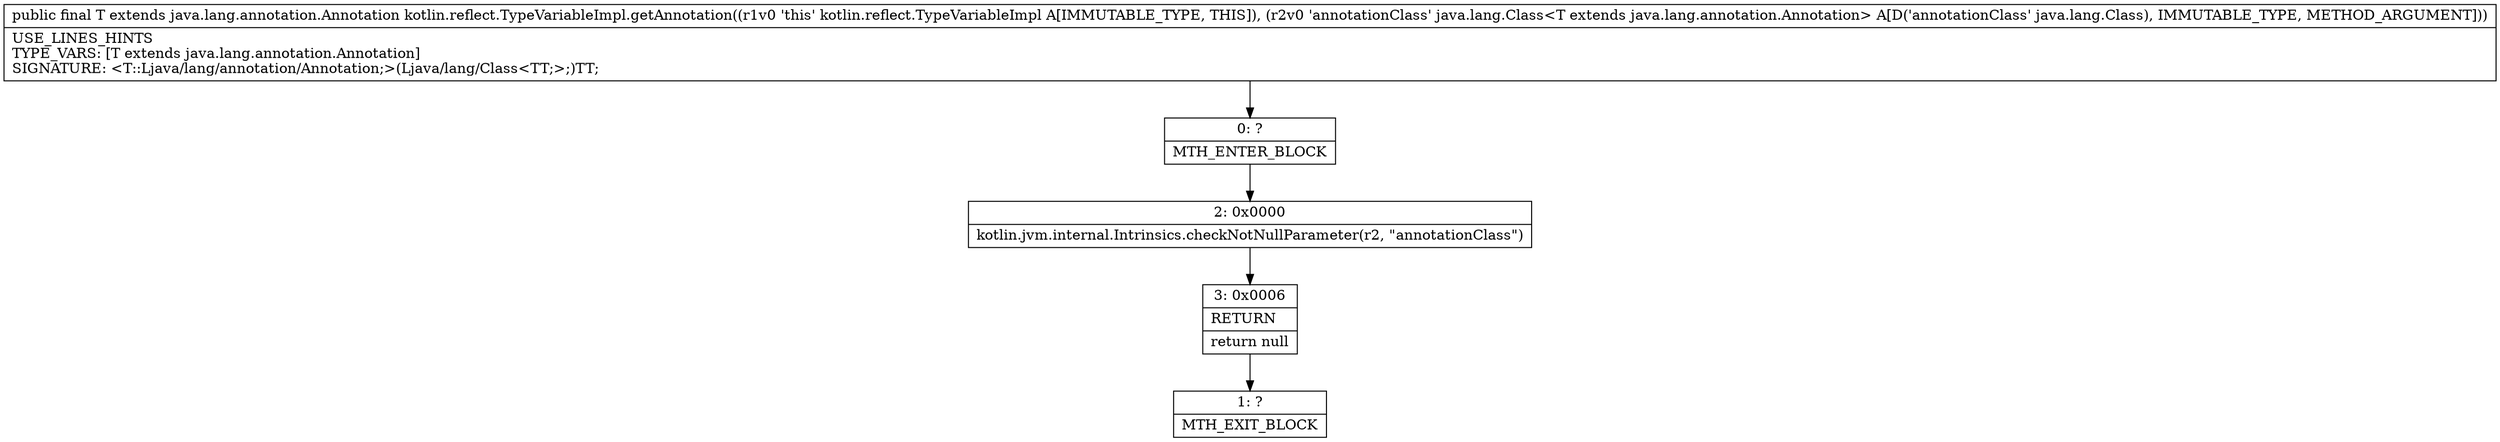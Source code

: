 digraph "CFG forkotlin.reflect.TypeVariableImpl.getAnnotation(Ljava\/lang\/Class;)Ljava\/lang\/annotation\/Annotation;" {
Node_0 [shape=record,label="{0\:\ ?|MTH_ENTER_BLOCK\l}"];
Node_2 [shape=record,label="{2\:\ 0x0000|kotlin.jvm.internal.Intrinsics.checkNotNullParameter(r2, \"annotationClass\")\l}"];
Node_3 [shape=record,label="{3\:\ 0x0006|RETURN\l|return null\l}"];
Node_1 [shape=record,label="{1\:\ ?|MTH_EXIT_BLOCK\l}"];
MethodNode[shape=record,label="{public final T extends java.lang.annotation.Annotation kotlin.reflect.TypeVariableImpl.getAnnotation((r1v0 'this' kotlin.reflect.TypeVariableImpl A[IMMUTABLE_TYPE, THIS]), (r2v0 'annotationClass' java.lang.Class\<T extends java.lang.annotation.Annotation\> A[D('annotationClass' java.lang.Class), IMMUTABLE_TYPE, METHOD_ARGUMENT]))  | USE_LINES_HINTS\lTYPE_VARS: [T extends java.lang.annotation.Annotation]\lSIGNATURE: \<T::Ljava\/lang\/annotation\/Annotation;\>(Ljava\/lang\/Class\<TT;\>;)TT;\l}"];
MethodNode -> Node_0;Node_0 -> Node_2;
Node_2 -> Node_3;
Node_3 -> Node_1;
}

